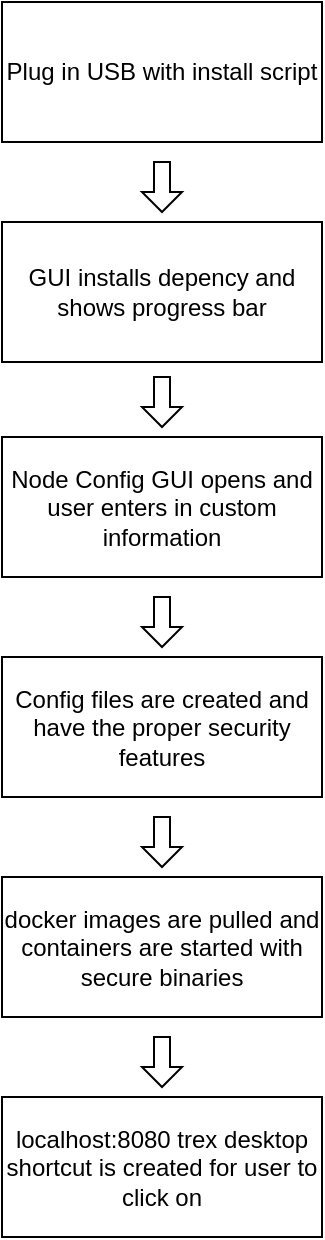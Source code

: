 <mxfile>
    <diagram id="fafdHb4x8sjydgMXNOce" name="Page-1">
        <mxGraphModel dx="1443" dy="788" grid="1" gridSize="10" guides="1" tooltips="1" connect="1" arrows="1" fold="1" page="1" pageScale="1" pageWidth="850" pageHeight="1100" math="0" shadow="0">
            <root>
                <mxCell id="0"/>
                <mxCell id="1" parent="0"/>
                <mxCell id="2" value="Plug in USB with install script" style="whiteSpace=wrap;html=1;" vertex="1" parent="1">
                    <mxGeometry x="130" y="170" width="160" height="70" as="geometry"/>
                </mxCell>
                <mxCell id="3" value="" style="shape=singleArrow;whiteSpace=wrap;html=1;arrowWidth=0.4;arrowSize=0.4;rotation=90;" vertex="1" parent="1">
                    <mxGeometry x="197.5" y="252.5" width="25" height="20" as="geometry"/>
                </mxCell>
                <mxCell id="4" value="GUI installs depency and shows progress bar" style="whiteSpace=wrap;html=1;" vertex="1" parent="1">
                    <mxGeometry x="130" y="280" width="160" height="70" as="geometry"/>
                </mxCell>
                <mxCell id="5" value="" style="shape=singleArrow;whiteSpace=wrap;html=1;arrowWidth=0.4;arrowSize=0.4;rotation=90;" vertex="1" parent="1">
                    <mxGeometry x="197.5" y="360" width="25" height="20" as="geometry"/>
                </mxCell>
                <mxCell id="6" value="Node Config GUI opens and user enters in custom information" style="whiteSpace=wrap;html=1;" vertex="1" parent="1">
                    <mxGeometry x="130" y="387.5" width="160" height="70" as="geometry"/>
                </mxCell>
                <mxCell id="7" value="" style="shape=singleArrow;whiteSpace=wrap;html=1;arrowWidth=0.4;arrowSize=0.4;rotation=90;" vertex="1" parent="1">
                    <mxGeometry x="197.5" y="470" width="25" height="20" as="geometry"/>
                </mxCell>
                <mxCell id="8" value="Config files are created and have the proper security features" style="whiteSpace=wrap;html=1;" vertex="1" parent="1">
                    <mxGeometry x="130" y="497.5" width="160" height="70" as="geometry"/>
                </mxCell>
                <mxCell id="10" value="docker images are pulled and containers are started with secure binaries" style="whiteSpace=wrap;html=1;" vertex="1" parent="1">
                    <mxGeometry x="130" y="607.5" width="160" height="70" as="geometry"/>
                </mxCell>
                <mxCell id="11" value="" style="shape=singleArrow;whiteSpace=wrap;html=1;arrowWidth=0.4;arrowSize=0.4;rotation=90;" vertex="1" parent="1">
                    <mxGeometry x="197.5" y="580" width="25" height="20" as="geometry"/>
                </mxCell>
                <mxCell id="12" value="localhost:8080 trex desktop shortcut is created for user to click on" style="whiteSpace=wrap;html=1;" vertex="1" parent="1">
                    <mxGeometry x="130" y="717.5" width="160" height="70" as="geometry"/>
                </mxCell>
                <mxCell id="13" value="" style="shape=singleArrow;whiteSpace=wrap;html=1;arrowWidth=0.4;arrowSize=0.4;rotation=90;" vertex="1" parent="1">
                    <mxGeometry x="197.5" y="690" width="25" height="20" as="geometry"/>
                </mxCell>
            </root>
        </mxGraphModel>
    </diagram>
</mxfile>
